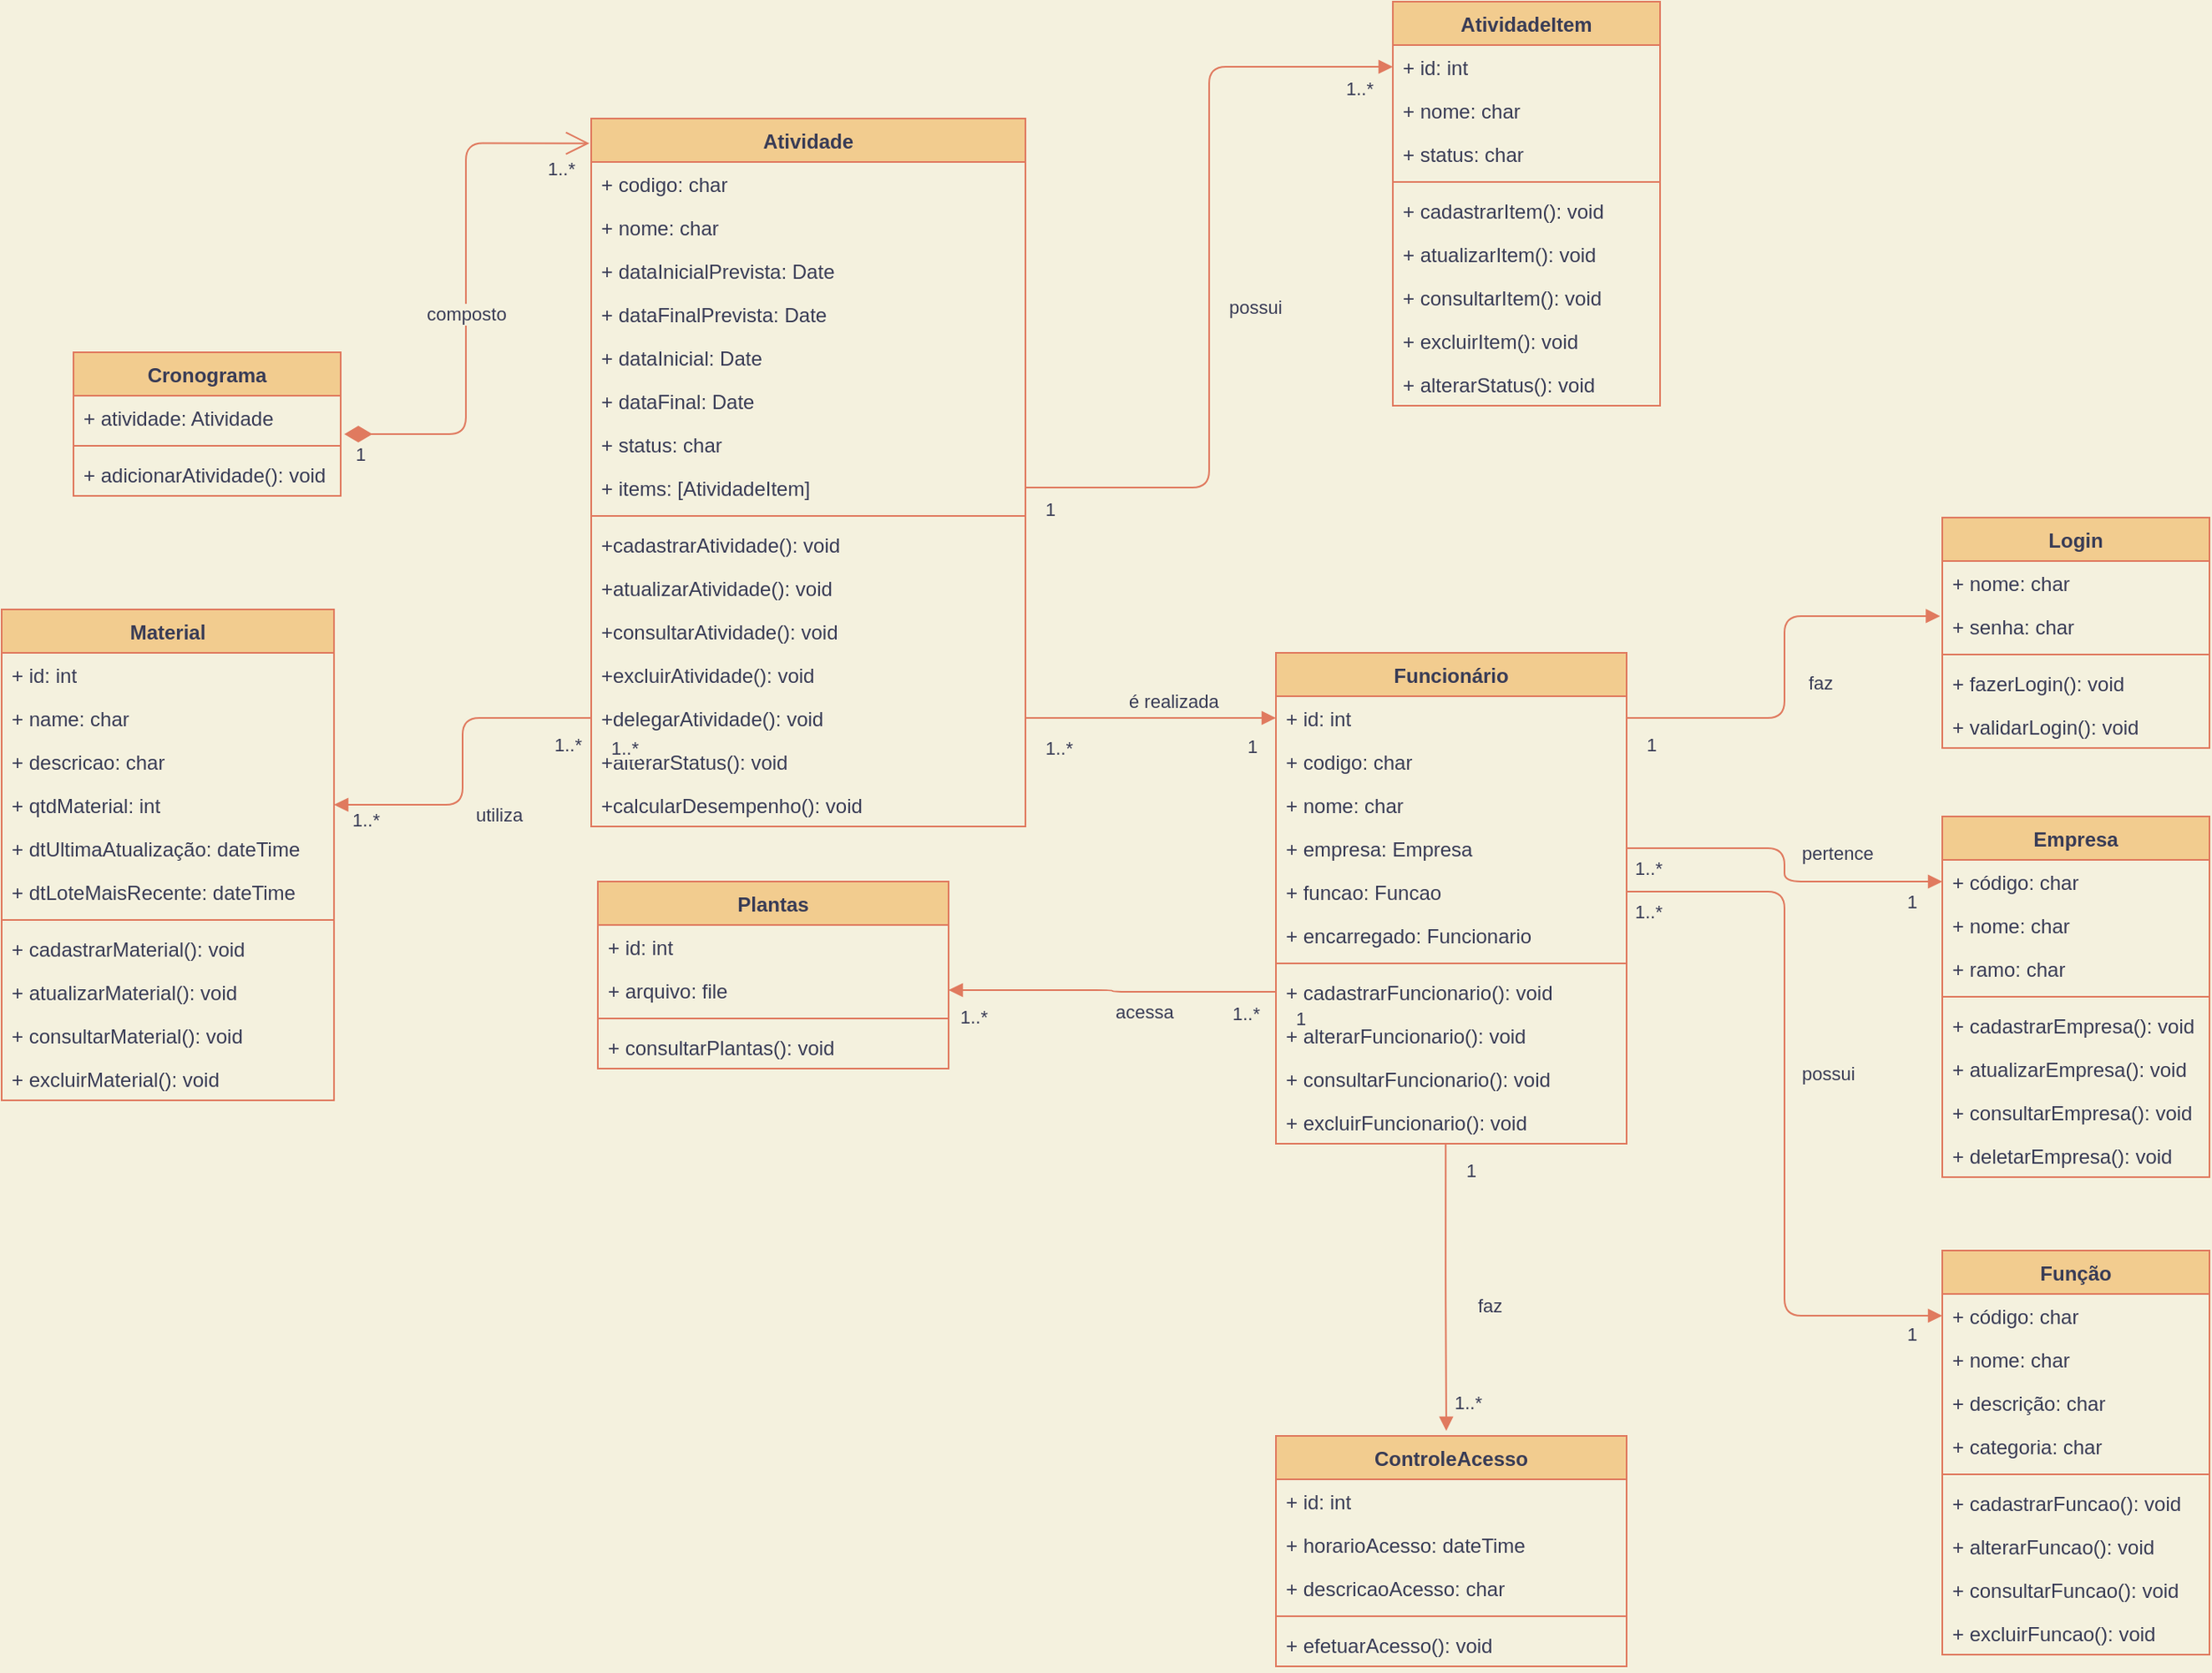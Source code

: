 <mxfile>
    <diagram id="m91zMc-uWgORNbqXeLbT" name="Page-1">
        <mxGraphModel dx="1221" dy="955" grid="0" gridSize="10" guides="1" tooltips="1" connect="1" arrows="1" fold="1" page="0" pageScale="1" pageWidth="827" pageHeight="1169" background="#F4F1DE" math="0" shadow="0">
            <root>
                <mxCell id="0"/>
                <mxCell id="1" parent="0"/>
                <mxCell id="2" value="Cronograma" style="swimlane;fontStyle=1;align=center;verticalAlign=top;childLayout=stackLayout;horizontal=1;startSize=26;horizontalStack=0;resizeParent=1;resizeParentMax=0;resizeLast=0;collapsible=1;marginBottom=0;fillColor=#F2CC8F;strokeColor=#E07A5F;fontColor=#393C56;" parent="1" vertex="1">
                    <mxGeometry x="-10" y="160" width="160" height="86" as="geometry"/>
                </mxCell>
                <mxCell id="3" value="+ atividade: Atividade" style="text;strokeColor=none;fillColor=none;align=left;verticalAlign=top;spacingLeft=4;spacingRight=4;overflow=hidden;rotatable=0;points=[[0,0.5],[1,0.5]];portConstraint=eastwest;fontColor=#393C56;" parent="2" vertex="1">
                    <mxGeometry y="26" width="160" height="26" as="geometry"/>
                </mxCell>
                <mxCell id="4" value="" style="line;strokeWidth=1;fillColor=none;align=left;verticalAlign=middle;spacingTop=-1;spacingLeft=3;spacingRight=3;rotatable=0;labelPosition=right;points=[];portConstraint=eastwest;strokeColor=#E07A5F;fontColor=#393C56;labelBackgroundColor=#F4F1DE;" parent="2" vertex="1">
                    <mxGeometry y="52" width="160" height="8" as="geometry"/>
                </mxCell>
                <mxCell id="5" value="+ adicionarAtividade(): void" style="text;strokeColor=none;fillColor=none;align=left;verticalAlign=top;spacingLeft=4;spacingRight=4;overflow=hidden;rotatable=0;points=[[0,0.5],[1,0.5]];portConstraint=eastwest;fontColor=#393C56;" parent="2" vertex="1">
                    <mxGeometry y="60" width="160" height="26" as="geometry"/>
                </mxCell>
                <mxCell id="6" value="Atividade" style="swimlane;fontStyle=1;align=center;verticalAlign=top;childLayout=stackLayout;horizontal=1;startSize=26;horizontalStack=0;resizeParent=1;resizeParentMax=0;resizeLast=0;collapsible=1;marginBottom=0;fillColor=#F2CC8F;strokeColor=#E07A5F;fontColor=#393C56;" parent="1" vertex="1">
                    <mxGeometry x="300" y="20" width="260" height="424" as="geometry"/>
                </mxCell>
                <mxCell id="7" value="+ codigo: char" style="text;strokeColor=none;fillColor=none;align=left;verticalAlign=top;spacingLeft=4;spacingRight=4;overflow=hidden;rotatable=0;points=[[0,0.5],[1,0.5]];portConstraint=eastwest;fontColor=#393C56;" parent="6" vertex="1">
                    <mxGeometry y="26" width="260" height="26" as="geometry"/>
                </mxCell>
                <mxCell id="10" value="+ nome: char" style="text;strokeColor=none;fillColor=none;align=left;verticalAlign=top;spacingLeft=4;spacingRight=4;overflow=hidden;rotatable=0;points=[[0,0.5],[1,0.5]];portConstraint=eastwest;fontColor=#393C56;" parent="6" vertex="1">
                    <mxGeometry y="52" width="260" height="26" as="geometry"/>
                </mxCell>
                <mxCell id="11" value="+ dataInicialPrevista: Date" style="text;strokeColor=none;fillColor=none;align=left;verticalAlign=top;spacingLeft=4;spacingRight=4;overflow=hidden;rotatable=0;points=[[0,0.5],[1,0.5]];portConstraint=eastwest;fontColor=#393C56;" parent="6" vertex="1">
                    <mxGeometry y="78" width="260" height="26" as="geometry"/>
                </mxCell>
                <mxCell id="12" value="+ dataFinalPrevista: Date" style="text;strokeColor=none;fillColor=none;align=left;verticalAlign=top;spacingLeft=4;spacingRight=4;overflow=hidden;rotatable=0;points=[[0,0.5],[1,0.5]];portConstraint=eastwest;fontColor=#393C56;" parent="6" vertex="1">
                    <mxGeometry y="104" width="260" height="26" as="geometry"/>
                </mxCell>
                <mxCell id="13" value="+ dataInicial: Date" style="text;strokeColor=none;fillColor=none;align=left;verticalAlign=top;spacingLeft=4;spacingRight=4;overflow=hidden;rotatable=0;points=[[0,0.5],[1,0.5]];portConstraint=eastwest;fontColor=#393C56;" parent="6" vertex="1">
                    <mxGeometry y="130" width="260" height="26" as="geometry"/>
                </mxCell>
                <mxCell id="14" value="+ dataFinal: Date" style="text;strokeColor=none;fillColor=none;align=left;verticalAlign=top;spacingLeft=4;spacingRight=4;overflow=hidden;rotatable=0;points=[[0,0.5],[1,0.5]];portConstraint=eastwest;fontColor=#393C56;" parent="6" vertex="1">
                    <mxGeometry y="156" width="260" height="26" as="geometry"/>
                </mxCell>
                <mxCell id="15" value="+ status: char" style="text;strokeColor=none;fillColor=none;align=left;verticalAlign=top;spacingLeft=4;spacingRight=4;overflow=hidden;rotatable=0;points=[[0,0.5],[1,0.5]];portConstraint=eastwest;fontColor=#393C56;" parent="6" vertex="1">
                    <mxGeometry y="182" width="260" height="26" as="geometry"/>
                </mxCell>
                <mxCell id="63" value="+ items: [AtividadeItem]" style="text;strokeColor=none;fillColor=none;align=left;verticalAlign=top;spacingLeft=4;spacingRight=4;overflow=hidden;rotatable=0;points=[[0,0.5],[1,0.5]];portConstraint=eastwest;fontColor=#393C56;" parent="6" vertex="1">
                    <mxGeometry y="208" width="260" height="26" as="geometry"/>
                </mxCell>
                <mxCell id="8" value="" style="line;strokeWidth=1;fillColor=none;align=left;verticalAlign=middle;spacingTop=-1;spacingLeft=3;spacingRight=3;rotatable=0;labelPosition=right;points=[];portConstraint=eastwest;strokeColor=#E07A5F;fontColor=#393C56;labelBackgroundColor=#F4F1DE;" parent="6" vertex="1">
                    <mxGeometry y="234" width="260" height="8" as="geometry"/>
                </mxCell>
                <mxCell id="9" value="+cadastrarAtividade(): void" style="text;strokeColor=none;fillColor=none;align=left;verticalAlign=top;spacingLeft=4;spacingRight=4;overflow=hidden;rotatable=0;points=[[0,0.5],[1,0.5]];portConstraint=eastwest;fontColor=#393C56;" parent="6" vertex="1">
                    <mxGeometry y="242" width="260" height="26" as="geometry"/>
                </mxCell>
                <mxCell id="16" value="+atualizarAtividade(): void" style="text;strokeColor=none;fillColor=none;align=left;verticalAlign=top;spacingLeft=4;spacingRight=4;overflow=hidden;rotatable=0;points=[[0,0.5],[1,0.5]];portConstraint=eastwest;fontColor=#393C56;" parent="6" vertex="1">
                    <mxGeometry y="268" width="260" height="26" as="geometry"/>
                </mxCell>
                <mxCell id="17" value="+consultarAtividade(): void" style="text;strokeColor=none;fillColor=none;align=left;verticalAlign=top;spacingLeft=4;spacingRight=4;overflow=hidden;rotatable=0;points=[[0,0.5],[1,0.5]];portConstraint=eastwest;fontColor=#393C56;" parent="6" vertex="1">
                    <mxGeometry y="294" width="260" height="26" as="geometry"/>
                </mxCell>
                <mxCell id="18" value="+excluirAtividade(): void" style="text;strokeColor=none;fillColor=none;align=left;verticalAlign=top;spacingLeft=4;spacingRight=4;overflow=hidden;rotatable=0;points=[[0,0.5],[1,0.5]];portConstraint=eastwest;fontColor=#393C56;" parent="6" vertex="1">
                    <mxGeometry y="320" width="260" height="26" as="geometry"/>
                </mxCell>
                <mxCell id="19" value="+delegarAtividade(): void" style="text;strokeColor=none;fillColor=none;align=left;verticalAlign=top;spacingLeft=4;spacingRight=4;overflow=hidden;rotatable=0;points=[[0,0.5],[1,0.5]];portConstraint=eastwest;fontColor=#393C56;" parent="6" vertex="1">
                    <mxGeometry y="346" width="260" height="26" as="geometry"/>
                </mxCell>
                <mxCell id="20" value="+alterarStatus(): void" style="text;strokeColor=none;fillColor=none;align=left;verticalAlign=top;spacingLeft=4;spacingRight=4;overflow=hidden;rotatable=0;points=[[0,0.5],[1,0.5]];portConstraint=eastwest;fontColor=#393C56;" parent="6" vertex="1">
                    <mxGeometry y="372" width="260" height="26" as="geometry"/>
                </mxCell>
                <mxCell id="21" value="+calcularDesempenho(): void" style="text;strokeColor=none;fillColor=none;align=left;verticalAlign=top;spacingLeft=4;spacingRight=4;overflow=hidden;rotatable=0;points=[[0,0.5],[1,0.5]];portConstraint=eastwest;fontColor=#393C56;" parent="6" vertex="1">
                    <mxGeometry y="398" width="260" height="26" as="geometry"/>
                </mxCell>
                <mxCell id="22" value="Funcionário" style="swimlane;fontStyle=1;align=center;verticalAlign=top;childLayout=stackLayout;horizontal=1;startSize=26;horizontalStack=0;resizeParent=1;resizeParentMax=0;resizeLast=0;collapsible=1;marginBottom=0;fillColor=#F2CC8F;strokeColor=#E07A5F;fontColor=#393C56;" parent="1" vertex="1">
                    <mxGeometry x="710" y="340" width="210" height="294" as="geometry"/>
                </mxCell>
                <mxCell id="23" value="+ id: int" style="text;strokeColor=none;fillColor=none;align=left;verticalAlign=top;spacingLeft=4;spacingRight=4;overflow=hidden;rotatable=0;points=[[0,0.5],[1,0.5]];portConstraint=eastwest;fontColor=#393C56;" parent="22" vertex="1">
                    <mxGeometry y="26" width="210" height="26" as="geometry"/>
                </mxCell>
                <mxCell id="45" value="+ codigo: char" style="text;strokeColor=none;fillColor=none;align=left;verticalAlign=top;spacingLeft=4;spacingRight=4;overflow=hidden;rotatable=0;points=[[0,0.5],[1,0.5]];portConstraint=eastwest;fontColor=#393C56;" parent="22" vertex="1">
                    <mxGeometry y="52" width="210" height="26" as="geometry"/>
                </mxCell>
                <mxCell id="27" value="+ nome: char" style="text;strokeColor=none;fillColor=none;align=left;verticalAlign=top;spacingLeft=4;spacingRight=4;overflow=hidden;rotatable=0;points=[[0,0.5],[1,0.5]];portConstraint=eastwest;fontColor=#393C56;" parent="22" vertex="1">
                    <mxGeometry y="78" width="210" height="26" as="geometry"/>
                </mxCell>
                <mxCell id="29" value="+ empresa: Empresa" style="text;strokeColor=none;fillColor=none;align=left;verticalAlign=top;spacingLeft=4;spacingRight=4;overflow=hidden;rotatable=0;points=[[0,0.5],[1,0.5]];portConstraint=eastwest;fontColor=#393C56;" parent="22" vertex="1">
                    <mxGeometry y="104" width="210" height="26" as="geometry"/>
                </mxCell>
                <mxCell id="28" value="+ funcao: Funcao" style="text;strokeColor=none;fillColor=none;align=left;verticalAlign=top;spacingLeft=4;spacingRight=4;overflow=hidden;rotatable=0;points=[[0,0.5],[1,0.5]];portConstraint=eastwest;fontColor=#393C56;" parent="22" vertex="1">
                    <mxGeometry y="130" width="210" height="26" as="geometry"/>
                </mxCell>
                <mxCell id="26" value="+ encarregado: Funcionario" style="text;strokeColor=none;fillColor=none;align=left;verticalAlign=top;spacingLeft=4;spacingRight=4;overflow=hidden;rotatable=0;points=[[0,0.5],[1,0.5]];portConstraint=eastwest;fontColor=#393C56;" parent="22" vertex="1">
                    <mxGeometry y="156" width="210" height="26" as="geometry"/>
                </mxCell>
                <mxCell id="24" value="" style="line;strokeWidth=1;fillColor=none;align=left;verticalAlign=middle;spacingTop=-1;spacingLeft=3;spacingRight=3;rotatable=0;labelPosition=right;points=[];portConstraint=eastwest;strokeColor=#E07A5F;fontColor=#393C56;labelBackgroundColor=#F4F1DE;" parent="22" vertex="1">
                    <mxGeometry y="182" width="210" height="8" as="geometry"/>
                </mxCell>
                <mxCell id="25" value="+ cadastrarFuncionario(): void" style="text;strokeColor=none;fillColor=none;align=left;verticalAlign=top;spacingLeft=4;spacingRight=4;overflow=hidden;rotatable=0;points=[[0,0.5],[1,0.5]];portConstraint=eastwest;fontColor=#393C56;" parent="22" vertex="1">
                    <mxGeometry y="190" width="210" height="26" as="geometry"/>
                </mxCell>
                <mxCell id="30" value="+ alterarFuncionario(): void" style="text;strokeColor=none;fillColor=none;align=left;verticalAlign=top;spacingLeft=4;spacingRight=4;overflow=hidden;rotatable=0;points=[[0,0.5],[1,0.5]];portConstraint=eastwest;fontColor=#393C56;" parent="22" vertex="1">
                    <mxGeometry y="216" width="210" height="26" as="geometry"/>
                </mxCell>
                <mxCell id="31" value="+ consultarFuncionario(): void" style="text;strokeColor=none;fillColor=none;align=left;verticalAlign=top;spacingLeft=4;spacingRight=4;overflow=hidden;rotatable=0;points=[[0,0.5],[1,0.5]];portConstraint=eastwest;fontColor=#393C56;" parent="22" vertex="1">
                    <mxGeometry y="242" width="210" height="26" as="geometry"/>
                </mxCell>
                <mxCell id="32" value="+ excluirFuncionario(): void" style="text;strokeColor=none;fillColor=none;align=left;verticalAlign=top;spacingLeft=4;spacingRight=4;overflow=hidden;rotatable=0;points=[[0,0.5],[1,0.5]];portConstraint=eastwest;fontColor=#393C56;" parent="22" vertex="1">
                    <mxGeometry y="268" width="210" height="26" as="geometry"/>
                </mxCell>
                <mxCell id="34" value="Login" style="swimlane;fontStyle=1;align=center;verticalAlign=top;childLayout=stackLayout;horizontal=1;startSize=26;horizontalStack=0;resizeParent=1;resizeParentMax=0;resizeLast=0;collapsible=1;marginBottom=0;fillColor=#F2CC8F;strokeColor=#E07A5F;fontColor=#393C56;" parent="1" vertex="1">
                    <mxGeometry x="1109" y="259" width="160" height="138" as="geometry"/>
                </mxCell>
                <mxCell id="35" value="+ nome: char" style="text;strokeColor=none;fillColor=none;align=left;verticalAlign=top;spacingLeft=4;spacingRight=4;overflow=hidden;rotatable=0;points=[[0,0.5],[1,0.5]];portConstraint=eastwest;fontColor=#393C56;" parent="34" vertex="1">
                    <mxGeometry y="26" width="160" height="26" as="geometry"/>
                </mxCell>
                <mxCell id="38" value="+ senha: char" style="text;strokeColor=none;fillColor=none;align=left;verticalAlign=top;spacingLeft=4;spacingRight=4;overflow=hidden;rotatable=0;points=[[0,0.5],[1,0.5]];portConstraint=eastwest;fontColor=#393C56;" parent="34" vertex="1">
                    <mxGeometry y="52" width="160" height="26" as="geometry"/>
                </mxCell>
                <mxCell id="36" value="" style="line;strokeWidth=1;fillColor=none;align=left;verticalAlign=middle;spacingTop=-1;spacingLeft=3;spacingRight=3;rotatable=0;labelPosition=right;points=[];portConstraint=eastwest;strokeColor=#E07A5F;fontColor=#393C56;labelBackgroundColor=#F4F1DE;" parent="34" vertex="1">
                    <mxGeometry y="78" width="160" height="8" as="geometry"/>
                </mxCell>
                <mxCell id="37" value="+ fazerLogin(): void" style="text;strokeColor=none;fillColor=none;align=left;verticalAlign=top;spacingLeft=4;spacingRight=4;overflow=hidden;rotatable=0;points=[[0,0.5],[1,0.5]];portConstraint=eastwest;fontColor=#393C56;" parent="34" vertex="1">
                    <mxGeometry y="86" width="160" height="26" as="geometry"/>
                </mxCell>
                <mxCell id="39" value="+ validarLogin(): void" style="text;strokeColor=none;fillColor=none;align=left;verticalAlign=top;spacingLeft=4;spacingRight=4;overflow=hidden;rotatable=0;points=[[0,0.5],[1,0.5]];portConstraint=eastwest;fontColor=#393C56;" parent="34" vertex="1">
                    <mxGeometry y="112" width="160" height="26" as="geometry"/>
                </mxCell>
                <mxCell id="43" value="é realizada" style="endArrow=block;endFill=1;html=1;edgeStyle=orthogonalEdgeStyle;align=left;verticalAlign=top;entryX=0;entryY=0.5;entryDx=0;entryDy=0;strokeColor=#E07A5F;fontColor=#393C56;labelBackgroundColor=#F4F1DE;" parent="1" source="19" target="23" edge="1">
                    <mxGeometry x="-0.204" y="23" relative="1" as="geometry">
                        <mxPoint x="890" y="440" as="sourcePoint"/>
                        <mxPoint x="1050" y="440" as="targetPoint"/>
                        <mxPoint as="offset"/>
                    </mxGeometry>
                </mxCell>
                <mxCell id="44" value="1..*" style="edgeLabel;resizable=0;html=1;align=left;verticalAlign=bottom;fontColor=#393C56;labelBackgroundColor=#F4F1DE;" parent="43" connectable="0" vertex="1">
                    <mxGeometry x="-1" relative="1" as="geometry">
                        <mxPoint x="10" y="26" as="offset"/>
                    </mxGeometry>
                </mxCell>
                <mxCell id="46" value="1" style="edgeLabel;resizable=0;html=1;align=left;verticalAlign=bottom;fontColor=#393C56;labelBackgroundColor=#F4F1DE;" parent="1" connectable="0" vertex="1">
                    <mxGeometry x="691.0" y="404" as="geometry"/>
                </mxCell>
                <mxCell id="47" value="faz" style="endArrow=block;endFill=1;html=1;edgeStyle=orthogonalEdgeStyle;align=left;verticalAlign=top;exitX=1;exitY=0.5;exitDx=0;exitDy=0;entryX=-0.008;entryY=0.269;entryDx=0;entryDy=0;entryPerimeter=0;strokeColor=#E07A5F;fontColor=#393C56;labelBackgroundColor=#F4F1DE;" parent="1" source="23" target="38" edge="1">
                    <mxGeometry x="0.033" y="-12" relative="1" as="geometry">
                        <mxPoint x="840" y="410" as="sourcePoint"/>
                        <mxPoint x="1270" y="490" as="targetPoint"/>
                        <mxPoint as="offset"/>
                    </mxGeometry>
                </mxCell>
                <mxCell id="48" value="1" style="edgeLabel;resizable=0;html=1;align=left;verticalAlign=bottom;fontColor=#393C56;labelBackgroundColor=#F4F1DE;" parent="47" connectable="0" vertex="1">
                    <mxGeometry x="-1" relative="1" as="geometry">
                        <mxPoint x="10" y="24.01" as="offset"/>
                    </mxGeometry>
                </mxCell>
                <mxCell id="50" value="1" style="endArrow=open;html=1;endSize=12;startArrow=diamondThin;startSize=14;startFill=1;edgeStyle=orthogonalEdgeStyle;align=left;verticalAlign=bottom;exitX=1.013;exitY=0.885;exitDx=0;exitDy=0;exitPerimeter=0;entryX=-0.004;entryY=0.035;entryDx=0;entryDy=0;entryPerimeter=0;strokeColor=#E07A5F;fontColor=#393C56;labelBackgroundColor=#F4F1DE;" parent="1" source="3" target="6" edge="1">
                    <mxGeometry x="-0.971" y="-21" relative="1" as="geometry">
                        <mxPoint x="310" y="210" as="sourcePoint"/>
                        <mxPoint x="470" y="210" as="targetPoint"/>
                        <mxPoint as="offset"/>
                    </mxGeometry>
                </mxCell>
                <mxCell id="52" value="composto" style="edgeLabel;html=1;align=center;verticalAlign=middle;resizable=0;points=[];fontColor=#393C56;labelBackgroundColor=#F4F1DE;" parent="50" vertex="1" connectable="0">
                    <mxGeometry x="-0.277" relative="1" as="geometry">
                        <mxPoint y="-28.73" as="offset"/>
                    </mxGeometry>
                </mxCell>
                <mxCell id="53" value="1..*" style="edgeLabel;resizable=0;html=1;align=left;verticalAlign=bottom;fontColor=#393C56;labelBackgroundColor=#F4F1DE;" parent="1" connectable="0" vertex="1">
                    <mxGeometry x="580" y="389.059" as="geometry">
                        <mxPoint x="-308" y="-331" as="offset"/>
                    </mxGeometry>
                </mxCell>
                <mxCell id="54" value="AtividadeItem" style="swimlane;fontStyle=1;align=center;verticalAlign=top;childLayout=stackLayout;horizontal=1;startSize=26;horizontalStack=0;resizeParent=1;resizeParentMax=0;resizeLast=0;collapsible=1;marginBottom=0;fillColor=#F2CC8F;strokeColor=#E07A5F;fontColor=#393C56;" parent="1" vertex="1">
                    <mxGeometry x="780" y="-50" width="160" height="242" as="geometry"/>
                </mxCell>
                <mxCell id="66" value="+ id: int" style="text;strokeColor=none;fillColor=none;align=left;verticalAlign=top;spacingLeft=4;spacingRight=4;overflow=hidden;rotatable=0;points=[[0,0.5],[1,0.5]];portConstraint=eastwest;fontColor=#393C56;" parent="54" vertex="1">
                    <mxGeometry y="26" width="160" height="26" as="geometry"/>
                </mxCell>
                <mxCell id="55" value="+ nome: char" style="text;strokeColor=none;fillColor=none;align=left;verticalAlign=top;spacingLeft=4;spacingRight=4;overflow=hidden;rotatable=0;points=[[0,0.5],[1,0.5]];portConstraint=eastwest;fontColor=#393C56;" parent="54" vertex="1">
                    <mxGeometry y="52" width="160" height="26" as="geometry"/>
                </mxCell>
                <mxCell id="58" value="+ status: char" style="text;strokeColor=none;fillColor=none;align=left;verticalAlign=top;spacingLeft=4;spacingRight=4;overflow=hidden;rotatable=0;points=[[0,0.5],[1,0.5]];portConstraint=eastwest;fontColor=#393C56;" parent="54" vertex="1">
                    <mxGeometry y="78" width="160" height="26" as="geometry"/>
                </mxCell>
                <mxCell id="56" value="" style="line;strokeWidth=1;fillColor=none;align=left;verticalAlign=middle;spacingTop=-1;spacingLeft=3;spacingRight=3;rotatable=0;labelPosition=right;points=[];portConstraint=eastwest;strokeColor=#E07A5F;fontColor=#393C56;labelBackgroundColor=#F4F1DE;" parent="54" vertex="1">
                    <mxGeometry y="104" width="160" height="8" as="geometry"/>
                </mxCell>
                <mxCell id="57" value="+ cadastrarItem(): void" style="text;strokeColor=none;fillColor=none;align=left;verticalAlign=top;spacingLeft=4;spacingRight=4;overflow=hidden;rotatable=0;points=[[0,0.5],[1,0.5]];portConstraint=eastwest;fontColor=#393C56;" parent="54" vertex="1">
                    <mxGeometry y="112" width="160" height="26" as="geometry"/>
                </mxCell>
                <mxCell id="59" value="+ atualizarItem(): void" style="text;strokeColor=none;fillColor=none;align=left;verticalAlign=top;spacingLeft=4;spacingRight=4;overflow=hidden;rotatable=0;points=[[0,0.5],[1,0.5]];portConstraint=eastwest;fontColor=#393C56;" parent="54" vertex="1">
                    <mxGeometry y="138" width="160" height="26" as="geometry"/>
                </mxCell>
                <mxCell id="60" value="+ consultarItem(): void" style="text;strokeColor=none;fillColor=none;align=left;verticalAlign=top;spacingLeft=4;spacingRight=4;overflow=hidden;rotatable=0;points=[[0,0.5],[1,0.5]];portConstraint=eastwest;fontColor=#393C56;" parent="54" vertex="1">
                    <mxGeometry y="164" width="160" height="26" as="geometry"/>
                </mxCell>
                <mxCell id="61" value="+ excluirItem(): void" style="text;strokeColor=none;fillColor=none;align=left;verticalAlign=top;spacingLeft=4;spacingRight=4;overflow=hidden;rotatable=0;points=[[0,0.5],[1,0.5]];portConstraint=eastwest;fontColor=#393C56;" parent="54" vertex="1">
                    <mxGeometry y="190" width="160" height="26" as="geometry"/>
                </mxCell>
                <mxCell id="62" value="+ alterarStatus(): void" style="text;strokeColor=none;fillColor=none;align=left;verticalAlign=top;spacingLeft=4;spacingRight=4;overflow=hidden;rotatable=0;points=[[0,0.5],[1,0.5]];portConstraint=eastwest;fontColor=#393C56;" parent="54" vertex="1">
                    <mxGeometry y="216" width="160" height="26" as="geometry"/>
                </mxCell>
                <mxCell id="64" value="possui" style="endArrow=block;endFill=1;html=1;edgeStyle=orthogonalEdgeStyle;align=left;verticalAlign=top;exitX=1;exitY=0.5;exitDx=0;exitDy=0;entryX=0;entryY=0.5;entryDx=0;entryDy=0;strokeColor=#E07A5F;fontColor=#393C56;labelBackgroundColor=#F4F1DE;" parent="1" source="63" target="66" edge="1">
                    <mxGeometry x="-0.021" y="-10" relative="1" as="geometry">
                        <mxPoint x="650" y="170" as="sourcePoint"/>
                        <mxPoint x="810" y="170" as="targetPoint"/>
                        <mxPoint as="offset"/>
                    </mxGeometry>
                </mxCell>
                <mxCell id="65" value="1" style="edgeLabel;resizable=0;html=1;align=left;verticalAlign=bottom;fontColor=#393C56;labelBackgroundColor=#F4F1DE;" parent="64" connectable="0" vertex="1">
                    <mxGeometry x="-1" relative="1" as="geometry">
                        <mxPoint x="10" y="21" as="offset"/>
                    </mxGeometry>
                </mxCell>
                <mxCell id="67" value="1..*" style="edgeLabel;resizable=0;html=1;align=left;verticalAlign=bottom;fontColor=#393C56;labelBackgroundColor=#F4F1DE;" parent="1" connectable="0" vertex="1">
                    <mxGeometry x="750" y="10" as="geometry"/>
                </mxCell>
                <mxCell id="ZUnF_VJWzaxTIg8_wcyb-78" value="ControleAcesso" style="swimlane;fontStyle=1;align=center;verticalAlign=top;childLayout=stackLayout;horizontal=1;startSize=26;horizontalStack=0;resizeParent=1;resizeParentMax=0;resizeLast=0;collapsible=1;marginBottom=0;fillColor=#F2CC8F;strokeColor=#E07A5F;fontColor=#393C56;" parent="1" vertex="1">
                    <mxGeometry x="710" y="809" width="210" height="138" as="geometry"/>
                </mxCell>
                <mxCell id="ZUnF_VJWzaxTIg8_wcyb-79" value="+ id: int" style="text;strokeColor=none;fillColor=none;align=left;verticalAlign=top;spacingLeft=4;spacingRight=4;overflow=hidden;rotatable=0;points=[[0,0.5],[1,0.5]];portConstraint=eastwest;fontColor=#393C56;" parent="ZUnF_VJWzaxTIg8_wcyb-78" vertex="1">
                    <mxGeometry y="26" width="210" height="26" as="geometry"/>
                </mxCell>
                <mxCell id="ZUnF_VJWzaxTIg8_wcyb-80" value="+ horarioAcesso: dateTime" style="text;strokeColor=none;fillColor=none;align=left;verticalAlign=top;spacingLeft=4;spacingRight=4;overflow=hidden;rotatable=0;points=[[0,0.5],[1,0.5]];portConstraint=eastwest;fontColor=#393C56;" parent="ZUnF_VJWzaxTIg8_wcyb-78" vertex="1">
                    <mxGeometry y="52" width="210" height="26" as="geometry"/>
                </mxCell>
                <mxCell id="ZUnF_VJWzaxTIg8_wcyb-81" value="+ descricaoAcesso: char" style="text;strokeColor=none;fillColor=none;align=left;verticalAlign=top;spacingLeft=4;spacingRight=4;overflow=hidden;rotatable=0;points=[[0,0.5],[1,0.5]];portConstraint=eastwest;fontColor=#393C56;" parent="ZUnF_VJWzaxTIg8_wcyb-78" vertex="1">
                    <mxGeometry y="78" width="210" height="26" as="geometry"/>
                </mxCell>
                <mxCell id="ZUnF_VJWzaxTIg8_wcyb-85" value="" style="line;strokeWidth=1;fillColor=none;align=left;verticalAlign=middle;spacingTop=-1;spacingLeft=3;spacingRight=3;rotatable=0;labelPosition=right;points=[];portConstraint=eastwest;strokeColor=#E07A5F;fontColor=#393C56;labelBackgroundColor=#F4F1DE;" parent="ZUnF_VJWzaxTIg8_wcyb-78" vertex="1">
                    <mxGeometry y="104" width="210" height="8" as="geometry"/>
                </mxCell>
                <mxCell id="ZUnF_VJWzaxTIg8_wcyb-86" value="+ efetuarAcesso(): void" style="text;strokeColor=none;fillColor=none;align=left;verticalAlign=top;spacingLeft=4;spacingRight=4;overflow=hidden;rotatable=0;points=[[0,0.5],[1,0.5]];portConstraint=eastwest;fontColor=#393C56;" parent="ZUnF_VJWzaxTIg8_wcyb-78" vertex="1">
                    <mxGeometry y="112" width="210" height="26" as="geometry"/>
                </mxCell>
                <mxCell id="ZUnF_VJWzaxTIg8_wcyb-97" value="faz" style="endArrow=block;endFill=1;html=1;edgeStyle=orthogonalEdgeStyle;align=left;verticalAlign=top;strokeColor=#E07A5F;fontColor=#393C56;labelBackgroundColor=#F4F1DE;exitX=0.484;exitY=1.011;exitDx=0;exitDy=0;exitPerimeter=0;" parent="1" source="32" edge="1">
                    <mxGeometry x="-0.024" y="17" relative="1" as="geometry">
                        <mxPoint x="812" y="640" as="sourcePoint"/>
                        <mxPoint x="812" y="806" as="targetPoint"/>
                        <mxPoint as="offset"/>
                    </mxGeometry>
                </mxCell>
                <mxCell id="ZUnF_VJWzaxTIg8_wcyb-98" value="1" style="edgeLabel;resizable=0;html=1;align=left;verticalAlign=bottom;fontColor=#393C56;labelBackgroundColor=#F4F1DE;" parent="ZUnF_VJWzaxTIg8_wcyb-97" connectable="0" vertex="1">
                    <mxGeometry x="-1" relative="1" as="geometry">
                        <mxPoint x="10" y="24.01" as="offset"/>
                    </mxGeometry>
                </mxCell>
                <mxCell id="ZUnF_VJWzaxTIg8_wcyb-99" value="1..*" style="edgeLabel;resizable=0;html=1;align=left;verticalAlign=bottom;fontColor=#393C56;labelBackgroundColor=#F4F1DE;" parent="1" connectable="0" vertex="1">
                    <mxGeometry x="826.0" y="794" as="geometry">
                        <mxPoint x="-11" y="3" as="offset"/>
                    </mxGeometry>
                </mxCell>
                <mxCell id="ZUnF_VJWzaxTIg8_wcyb-100" value="Plantas" style="swimlane;fontStyle=1;align=center;verticalAlign=top;childLayout=stackLayout;horizontal=1;startSize=26;horizontalStack=0;resizeParent=1;resizeParentMax=0;resizeLast=0;collapsible=1;marginBottom=0;fillColor=#F2CC8F;strokeColor=#E07A5F;fontColor=#393C56;" parent="1" vertex="1">
                    <mxGeometry x="304" y="477" width="210" height="112" as="geometry"/>
                </mxCell>
                <mxCell id="ZUnF_VJWzaxTIg8_wcyb-101" value="+ id: int" style="text;strokeColor=none;fillColor=none;align=left;verticalAlign=top;spacingLeft=4;spacingRight=4;overflow=hidden;rotatable=0;points=[[0,0.5],[1,0.5]];portConstraint=eastwest;fontColor=#393C56;" parent="ZUnF_VJWzaxTIg8_wcyb-100" vertex="1">
                    <mxGeometry y="26" width="210" height="26" as="geometry"/>
                </mxCell>
                <mxCell id="ZUnF_VJWzaxTIg8_wcyb-102" value="+ arquivo: file" style="text;strokeColor=none;fillColor=none;align=left;verticalAlign=top;spacingLeft=4;spacingRight=4;overflow=hidden;rotatable=0;points=[[0,0.5],[1,0.5]];portConstraint=eastwest;fontColor=#393C56;" parent="ZUnF_VJWzaxTIg8_wcyb-100" vertex="1">
                    <mxGeometry y="52" width="210" height="26" as="geometry"/>
                </mxCell>
                <mxCell id="ZUnF_VJWzaxTIg8_wcyb-104" value="" style="line;strokeWidth=1;fillColor=none;align=left;verticalAlign=middle;spacingTop=-1;spacingLeft=3;spacingRight=3;rotatable=0;labelPosition=right;points=[];portConstraint=eastwest;strokeColor=#E07A5F;fontColor=#393C56;labelBackgroundColor=#F4F1DE;" parent="ZUnF_VJWzaxTIg8_wcyb-100" vertex="1">
                    <mxGeometry y="78" width="210" height="8" as="geometry"/>
                </mxCell>
                <mxCell id="ZUnF_VJWzaxTIg8_wcyb-105" value="+ consultarPlantas(): void" style="text;strokeColor=none;fillColor=none;align=left;verticalAlign=top;spacingLeft=4;spacingRight=4;overflow=hidden;rotatable=0;points=[[0,0.5],[1,0.5]];portConstraint=eastwest;fontColor=#393C56;" parent="ZUnF_VJWzaxTIg8_wcyb-100" vertex="1">
                    <mxGeometry y="86" width="210" height="26" as="geometry"/>
                </mxCell>
                <mxCell id="ZUnF_VJWzaxTIg8_wcyb-110" value="acessa" style="endArrow=block;endFill=1;html=1;edgeStyle=orthogonalEdgeStyle;align=left;verticalAlign=top;strokeColor=#E07A5F;fontColor=#393C56;labelBackgroundColor=#F4F1DE;exitX=0;exitY=0.5;exitDx=0;exitDy=0;entryX=1;entryY=0.5;entryDx=0;entryDy=0;" parent="1" source="25" target="ZUnF_VJWzaxTIg8_wcyb-102" edge="1">
                    <mxGeometry x="0.004" relative="1" as="geometry">
                        <mxPoint x="433" y="701" as="sourcePoint"/>
                        <mxPoint x="433" y="867" as="targetPoint"/>
                        <mxPoint as="offset"/>
                    </mxGeometry>
                </mxCell>
                <mxCell id="ZUnF_VJWzaxTIg8_wcyb-111" value="1" style="edgeLabel;resizable=0;html=1;align=left;verticalAlign=bottom;fontColor=#393C56;labelBackgroundColor=#F4F1DE;" parent="ZUnF_VJWzaxTIg8_wcyb-110" connectable="0" vertex="1">
                    <mxGeometry x="-1" relative="1" as="geometry">
                        <mxPoint x="10" y="24.01" as="offset"/>
                    </mxGeometry>
                </mxCell>
                <mxCell id="ZUnF_VJWzaxTIg8_wcyb-112" value="1..*" style="edgeLabel;resizable=0;html=1;align=left;verticalAlign=bottom;fontColor=#393C56;labelBackgroundColor=#F4F1DE;" parent="1" connectable="0" vertex="1">
                    <mxGeometry x="930" y="646" as="geometry">
                        <mxPoint x="-248" y="-82" as="offset"/>
                    </mxGeometry>
                </mxCell>
                <mxCell id="ZUnF_VJWzaxTIg8_wcyb-113" value="1..*" style="edgeLabel;resizable=0;html=1;align=left;verticalAlign=bottom;fontColor=#393C56;labelBackgroundColor=#F4F1DE;" parent="1" connectable="0" vertex="1">
                    <mxGeometry x="518" y="562" as="geometry">
                        <mxPoint x="1" y="4" as="offset"/>
                    </mxGeometry>
                </mxCell>
                <mxCell id="ZUnF_VJWzaxTIg8_wcyb-114" value="Material" style="swimlane;fontStyle=1;align=center;verticalAlign=top;childLayout=stackLayout;horizontal=1;startSize=26;horizontalStack=0;resizeParent=1;resizeParentMax=0;resizeLast=0;collapsible=1;marginBottom=0;fillColor=#F2CC8F;strokeColor=#E07A5F;fontColor=#393C56;" parent="1" vertex="1">
                    <mxGeometry x="-53" y="314" width="199" height="294" as="geometry"/>
                </mxCell>
                <mxCell id="ZUnF_VJWzaxTIg8_wcyb-115" value="+ id: int" style="text;strokeColor=none;fillColor=none;align=left;verticalAlign=top;spacingLeft=4;spacingRight=4;overflow=hidden;rotatable=0;points=[[0,0.5],[1,0.5]];portConstraint=eastwest;fontColor=#393C56;" parent="ZUnF_VJWzaxTIg8_wcyb-114" vertex="1">
                    <mxGeometry y="26" width="199" height="26" as="geometry"/>
                </mxCell>
                <mxCell id="ZUnF_VJWzaxTIg8_wcyb-145" value="+ name: char" style="text;strokeColor=none;fillColor=none;align=left;verticalAlign=top;spacingLeft=4;spacingRight=4;overflow=hidden;rotatable=0;points=[[0,0.5],[1,0.5]];portConstraint=eastwest;fontColor=#393C56;" parent="ZUnF_VJWzaxTIg8_wcyb-114" vertex="1">
                    <mxGeometry y="52" width="199" height="26" as="geometry"/>
                </mxCell>
                <mxCell id="ZUnF_VJWzaxTIg8_wcyb-117" value="+ descricao: char" style="text;strokeColor=none;fillColor=none;align=left;verticalAlign=top;spacingLeft=4;spacingRight=4;overflow=hidden;rotatable=0;points=[[0,0.5],[1,0.5]];portConstraint=eastwest;fontColor=#393C56;" parent="ZUnF_VJWzaxTIg8_wcyb-114" vertex="1">
                    <mxGeometry y="78" width="199" height="26" as="geometry"/>
                </mxCell>
                <mxCell id="ZUnF_VJWzaxTIg8_wcyb-146" value="+ qtdMaterial: int" style="text;strokeColor=none;fillColor=none;align=left;verticalAlign=top;spacingLeft=4;spacingRight=4;overflow=hidden;rotatable=0;points=[[0,0.5],[1,0.5]];portConstraint=eastwest;fontColor=#393C56;" parent="ZUnF_VJWzaxTIg8_wcyb-114" vertex="1">
                    <mxGeometry y="104" width="199" height="26" as="geometry"/>
                </mxCell>
                <mxCell id="ZUnF_VJWzaxTIg8_wcyb-147" value="+ dtUltimaAtualização: dateTime" style="text;strokeColor=none;fillColor=none;align=left;verticalAlign=top;spacingLeft=4;spacingRight=4;overflow=hidden;rotatable=0;points=[[0,0.5],[1,0.5]];portConstraint=eastwest;fontColor=#393C56;" parent="ZUnF_VJWzaxTIg8_wcyb-114" vertex="1">
                    <mxGeometry y="130" width="199" height="26" as="geometry"/>
                </mxCell>
                <mxCell id="ZUnF_VJWzaxTIg8_wcyb-116" value="+ dtLoteMaisRecente: dateTime" style="text;strokeColor=none;fillColor=none;align=left;verticalAlign=top;spacingLeft=4;spacingRight=4;overflow=hidden;rotatable=0;points=[[0,0.5],[1,0.5]];portConstraint=eastwest;fontColor=#393C56;" parent="ZUnF_VJWzaxTIg8_wcyb-114" vertex="1">
                    <mxGeometry y="156" width="199" height="26" as="geometry"/>
                </mxCell>
                <mxCell id="ZUnF_VJWzaxTIg8_wcyb-118" value="" style="line;strokeWidth=1;fillColor=none;align=left;verticalAlign=middle;spacingTop=-1;spacingLeft=3;spacingRight=3;rotatable=0;labelPosition=right;points=[];portConstraint=eastwest;strokeColor=#E07A5F;fontColor=#393C56;labelBackgroundColor=#F4F1DE;" parent="ZUnF_VJWzaxTIg8_wcyb-114" vertex="1">
                    <mxGeometry y="182" width="199" height="8" as="geometry"/>
                </mxCell>
                <mxCell id="ZUnF_VJWzaxTIg8_wcyb-119" value="+ cadastrarMaterial(): void" style="text;strokeColor=none;fillColor=none;align=left;verticalAlign=top;spacingLeft=4;spacingRight=4;overflow=hidden;rotatable=0;points=[[0,0.5],[1,0.5]];portConstraint=eastwest;fontColor=#393C56;" parent="ZUnF_VJWzaxTIg8_wcyb-114" vertex="1">
                    <mxGeometry y="190" width="199" height="26" as="geometry"/>
                </mxCell>
                <mxCell id="ZUnF_VJWzaxTIg8_wcyb-120" value="+ atualizarMaterial(): void" style="text;strokeColor=none;fillColor=none;align=left;verticalAlign=top;spacingLeft=4;spacingRight=4;overflow=hidden;rotatable=0;points=[[0,0.5],[1,0.5]];portConstraint=eastwest;fontColor=#393C56;" parent="ZUnF_VJWzaxTIg8_wcyb-114" vertex="1">
                    <mxGeometry y="216" width="199" height="26" as="geometry"/>
                </mxCell>
                <mxCell id="ZUnF_VJWzaxTIg8_wcyb-121" value="+ consultarMaterial(): void" style="text;strokeColor=none;fillColor=none;align=left;verticalAlign=top;spacingLeft=4;spacingRight=4;overflow=hidden;rotatable=0;points=[[0,0.5],[1,0.5]];portConstraint=eastwest;fontColor=#393C56;" parent="ZUnF_VJWzaxTIg8_wcyb-114" vertex="1">
                    <mxGeometry y="242" width="199" height="26" as="geometry"/>
                </mxCell>
                <mxCell id="ZUnF_VJWzaxTIg8_wcyb-122" value="+ excluirMaterial(): void" style="text;strokeColor=none;fillColor=none;align=left;verticalAlign=top;spacingLeft=4;spacingRight=4;overflow=hidden;rotatable=0;points=[[0,0.5],[1,0.5]];portConstraint=eastwest;fontColor=#393C56;" parent="ZUnF_VJWzaxTIg8_wcyb-114" vertex="1">
                    <mxGeometry y="268" width="199" height="26" as="geometry"/>
                </mxCell>
                <mxCell id="ZUnF_VJWzaxTIg8_wcyb-139" value="utiliza" style="endArrow=block;endFill=1;html=1;edgeStyle=orthogonalEdgeStyle;align=left;verticalAlign=top;entryX=1;entryY=0.5;entryDx=0;entryDy=0;strokeColor=#E07A5F;fontColor=#393C56;labelBackgroundColor=#F4F1DE;exitX=0;exitY=0.5;exitDx=0;exitDy=0;" parent="1" source="19" target="ZUnF_VJWzaxTIg8_wcyb-146" edge="1">
                    <mxGeometry x="0.194" y="6" relative="1" as="geometry">
                        <mxPoint x="267" y="311" as="sourcePoint"/>
                        <mxPoint x="720.0" y="389" as="targetPoint"/>
                        <mxPoint y="-1" as="offset"/>
                    </mxGeometry>
                </mxCell>
                <mxCell id="ZUnF_VJWzaxTIg8_wcyb-140" value="1..*" style="edgeLabel;resizable=0;html=1;align=left;verticalAlign=bottom;fontColor=#393C56;labelBackgroundColor=#F4F1DE;" parent="ZUnF_VJWzaxTIg8_wcyb-139" connectable="0" vertex="1">
                    <mxGeometry x="-1" relative="1" as="geometry">
                        <mxPoint x="10" y="26" as="offset"/>
                    </mxGeometry>
                </mxCell>
                <mxCell id="ZUnF_VJWzaxTIg8_wcyb-141" value="1..*" style="edgeLabel;resizable=0;html=1;align=left;verticalAlign=bottom;fontColor=#393C56;labelBackgroundColor=#F4F1DE;" parent="1" connectable="0" vertex="1">
                    <mxGeometry x="155.0" y="448" as="geometry"/>
                </mxCell>
                <mxCell id="ZUnF_VJWzaxTIg8_wcyb-142" value="1..*" style="edgeLabel;resizable=0;html=1;align=left;verticalAlign=bottom;fontColor=#393C56;labelBackgroundColor=#F4F1DE;" parent="1" connectable="0" vertex="1">
                    <mxGeometry x="592.0" y="419" as="geometry">
                        <mxPoint x="-316" y="-16" as="offset"/>
                    </mxGeometry>
                </mxCell>
                <mxCell id="68" value="Empresa" style="swimlane;fontStyle=1;align=center;verticalAlign=top;childLayout=stackLayout;horizontal=1;startSize=26;horizontalStack=0;resizeParent=1;resizeParentMax=0;resizeLast=0;collapsible=1;marginBottom=0;fillColor=#F2CC8F;strokeColor=#E07A5F;fontColor=#393C56;" parent="1" vertex="1">
                    <mxGeometry x="1109" y="438" width="160" height="216" as="geometry"/>
                </mxCell>
                <mxCell id="70" value="+ código: char" style="text;strokeColor=none;fillColor=none;align=left;verticalAlign=top;spacingLeft=4;spacingRight=4;overflow=hidden;rotatable=0;points=[[0,0.5],[1,0.5]];portConstraint=eastwest;fontColor=#393C56;" parent="68" vertex="1">
                    <mxGeometry y="26" width="160" height="26" as="geometry"/>
                </mxCell>
                <mxCell id="69" value="+ nome: char" style="text;strokeColor=none;fillColor=none;align=left;verticalAlign=top;spacingLeft=4;spacingRight=4;overflow=hidden;rotatable=0;points=[[0,0.5],[1,0.5]];portConstraint=eastwest;fontColor=#393C56;" parent="68" vertex="1">
                    <mxGeometry y="52" width="160" height="26" as="geometry"/>
                </mxCell>
                <mxCell id="80" value="+ ramo: char" style="text;strokeColor=none;fillColor=none;align=left;verticalAlign=top;spacingLeft=4;spacingRight=4;overflow=hidden;rotatable=0;points=[[0,0.5],[1,0.5]];portConstraint=eastwest;fontColor=#393C56;" parent="68" vertex="1">
                    <mxGeometry y="78" width="160" height="26" as="geometry"/>
                </mxCell>
                <mxCell id="71" value="" style="line;strokeWidth=1;fillColor=none;align=left;verticalAlign=middle;spacingTop=-1;spacingLeft=3;spacingRight=3;rotatable=0;labelPosition=right;points=[];portConstraint=eastwest;strokeColor=#E07A5F;fontColor=#393C56;labelBackgroundColor=#F4F1DE;" parent="68" vertex="1">
                    <mxGeometry y="104" width="160" height="8" as="geometry"/>
                </mxCell>
                <mxCell id="72" value="+ cadastrarEmpresa(): void" style="text;strokeColor=none;fillColor=none;align=left;verticalAlign=top;spacingLeft=4;spacingRight=4;overflow=hidden;rotatable=0;points=[[0,0.5],[1,0.5]];portConstraint=eastwest;fontColor=#393C56;" parent="68" vertex="1">
                    <mxGeometry y="112" width="160" height="26" as="geometry"/>
                </mxCell>
                <mxCell id="73" value="+ atualizarEmpresa(): void" style="text;strokeColor=none;fillColor=none;align=left;verticalAlign=top;spacingLeft=4;spacingRight=4;overflow=hidden;rotatable=0;points=[[0,0.5],[1,0.5]];portConstraint=eastwest;fontColor=#393C56;" parent="68" vertex="1">
                    <mxGeometry y="138" width="160" height="26" as="geometry"/>
                </mxCell>
                <mxCell id="81" value="+ consultarEmpresa(): void" style="text;strokeColor=none;fillColor=none;align=left;verticalAlign=top;spacingLeft=4;spacingRight=4;overflow=hidden;rotatable=0;points=[[0,0.5],[1,0.5]];portConstraint=eastwest;fontColor=#393C56;" parent="68" vertex="1">
                    <mxGeometry y="164" width="160" height="26" as="geometry"/>
                </mxCell>
                <mxCell id="82" value="+ deletarEmpresa(): void" style="text;strokeColor=none;fillColor=none;align=left;verticalAlign=top;spacingLeft=4;spacingRight=4;overflow=hidden;rotatable=0;points=[[0,0.5],[1,0.5]];portConstraint=eastwest;fontColor=#393C56;" parent="68" vertex="1">
                    <mxGeometry y="190" width="160" height="26" as="geometry"/>
                </mxCell>
                <mxCell id="74" value="Função" style="swimlane;fontStyle=1;align=center;verticalAlign=top;childLayout=stackLayout;horizontal=1;startSize=26;horizontalStack=0;resizeParent=1;resizeParentMax=0;resizeLast=0;collapsible=1;marginBottom=0;fillColor=#F2CC8F;strokeColor=#E07A5F;fontColor=#393C56;" parent="1" vertex="1">
                    <mxGeometry x="1109" y="698" width="160" height="242" as="geometry"/>
                </mxCell>
                <mxCell id="76" value="+ código: char" style="text;strokeColor=none;fillColor=none;align=left;verticalAlign=top;spacingLeft=4;spacingRight=4;overflow=hidden;rotatable=0;points=[[0,0.5],[1,0.5]];portConstraint=eastwest;fontColor=#393C56;" parent="74" vertex="1">
                    <mxGeometry y="26" width="160" height="26" as="geometry"/>
                </mxCell>
                <mxCell id="75" value="+ nome: char" style="text;strokeColor=none;fillColor=none;align=left;verticalAlign=top;spacingLeft=4;spacingRight=4;overflow=hidden;rotatable=0;points=[[0,0.5],[1,0.5]];portConstraint=eastwest;fontColor=#393C56;" parent="74" vertex="1">
                    <mxGeometry y="52" width="160" height="26" as="geometry"/>
                </mxCell>
                <mxCell id="83" value="+ descrição: char" style="text;strokeColor=none;fillColor=none;align=left;verticalAlign=top;spacingLeft=4;spacingRight=4;overflow=hidden;rotatable=0;points=[[0,0.5],[1,0.5]];portConstraint=eastwest;fontColor=#393C56;" parent="74" vertex="1">
                    <mxGeometry y="78" width="160" height="26" as="geometry"/>
                </mxCell>
                <mxCell id="84" value="+ categoria: char" style="text;strokeColor=none;fillColor=none;align=left;verticalAlign=top;spacingLeft=4;spacingRight=4;overflow=hidden;rotatable=0;points=[[0,0.5],[1,0.5]];portConstraint=eastwest;fontColor=#393C56;" parent="74" vertex="1">
                    <mxGeometry y="104" width="160" height="26" as="geometry"/>
                </mxCell>
                <mxCell id="77" value="" style="line;strokeWidth=1;fillColor=none;align=left;verticalAlign=middle;spacingTop=-1;spacingLeft=3;spacingRight=3;rotatable=0;labelPosition=right;points=[];portConstraint=eastwest;strokeColor=#E07A5F;fontColor=#393C56;labelBackgroundColor=#F4F1DE;" parent="74" vertex="1">
                    <mxGeometry y="130" width="160" height="8" as="geometry"/>
                </mxCell>
                <mxCell id="78" value="+ cadastrarFuncao(): void" style="text;strokeColor=none;fillColor=none;align=left;verticalAlign=top;spacingLeft=4;spacingRight=4;overflow=hidden;rotatable=0;points=[[0,0.5],[1,0.5]];portConstraint=eastwest;fontColor=#393C56;" parent="74" vertex="1">
                    <mxGeometry y="138" width="160" height="26" as="geometry"/>
                </mxCell>
                <mxCell id="79" value="+ alterarFuncao(): void" style="text;strokeColor=none;fillColor=none;align=left;verticalAlign=top;spacingLeft=4;spacingRight=4;overflow=hidden;rotatable=0;points=[[0,0.5],[1,0.5]];portConstraint=eastwest;fontColor=#393C56;" parent="74" vertex="1">
                    <mxGeometry y="164" width="160" height="26" as="geometry"/>
                </mxCell>
                <mxCell id="85" value="+ consultarFuncao(): void" style="text;strokeColor=none;fillColor=none;align=left;verticalAlign=top;spacingLeft=4;spacingRight=4;overflow=hidden;rotatable=0;points=[[0,0.5],[1,0.5]];portConstraint=eastwest;fontColor=#393C56;" parent="74" vertex="1">
                    <mxGeometry y="190" width="160" height="26" as="geometry"/>
                </mxCell>
                <mxCell id="86" value="+ excluirFuncao(): void" style="text;strokeColor=none;fillColor=none;align=left;verticalAlign=top;spacingLeft=4;spacingRight=4;overflow=hidden;rotatable=0;points=[[0,0.5],[1,0.5]];portConstraint=eastwest;fontColor=#393C56;" parent="74" vertex="1">
                    <mxGeometry y="216" width="160" height="26" as="geometry"/>
                </mxCell>
                <mxCell id="93" value="pertence" style="endArrow=block;endFill=1;html=1;edgeStyle=orthogonalEdgeStyle;align=left;verticalAlign=top;exitX=1;exitY=0.5;exitDx=0;exitDy=0;entryX=0;entryY=0.5;entryDx=0;entryDy=0;strokeColor=#E07A5F;fontColor=#393C56;labelBackgroundColor=#F4F1DE;" parent="1" source="29" target="70" edge="1">
                    <mxGeometry x="-0.096" y="13" relative="1" as="geometry">
                        <mxPoint x="915" y="452.01" as="sourcePoint"/>
                        <mxPoint x="1102.72" y="391.004" as="targetPoint"/>
                        <mxPoint x="-5" y="-10" as="offset"/>
                    </mxGeometry>
                </mxCell>
                <mxCell id="94" value="1..*" style="edgeLabel;resizable=0;html=1;align=left;verticalAlign=bottom;fontColor=#393C56;labelBackgroundColor=#F4F1DE;" parent="93" connectable="0" vertex="1">
                    <mxGeometry x="-1" relative="1" as="geometry">
                        <mxPoint x="3" y="20" as="offset"/>
                    </mxGeometry>
                </mxCell>
                <mxCell id="95" value="1" style="edgeLabel;resizable=0;html=1;align=left;verticalAlign=bottom;fontColor=#393C56;labelBackgroundColor=#F4F1DE;" parent="1" connectable="0" vertex="1">
                    <mxGeometry x="1086.0" y="497" as="geometry"/>
                </mxCell>
                <mxCell id="97" value="possui" style="endArrow=block;endFill=1;html=1;edgeStyle=orthogonalEdgeStyle;align=left;verticalAlign=top;entryX=0;entryY=0.5;entryDx=0;entryDy=0;strokeColor=#E07A5F;fontColor=#393C56;labelBackgroundColor=#F4F1DE;exitX=1;exitY=0.5;exitDx=0;exitDy=0;" parent="1" source="28" target="76" edge="1">
                    <mxGeometry x="-0.096" y="13" relative="1" as="geometry">
                        <mxPoint x="920" y="490" as="sourcePoint"/>
                        <mxPoint x="1109.0" y="510.0" as="targetPoint"/>
                        <mxPoint x="-5" y="-10" as="offset"/>
                    </mxGeometry>
                </mxCell>
                <mxCell id="98" value="1..*" style="edgeLabel;resizable=0;html=1;align=left;verticalAlign=bottom;fontColor=#393C56;labelBackgroundColor=#F4F1DE;" parent="97" connectable="0" vertex="1">
                    <mxGeometry x="-1" relative="1" as="geometry">
                        <mxPoint x="3" y="20" as="offset"/>
                    </mxGeometry>
                </mxCell>
                <mxCell id="99" value="1" style="edgeLabel;resizable=0;html=1;align=left;verticalAlign=bottom;fontColor=#393C56;labelBackgroundColor=#F4F1DE;" parent="1" connectable="0" vertex="1">
                    <mxGeometry x="1086" y="756" as="geometry"/>
                </mxCell>
            </root>
        </mxGraphModel>
    </diagram>
</mxfile>